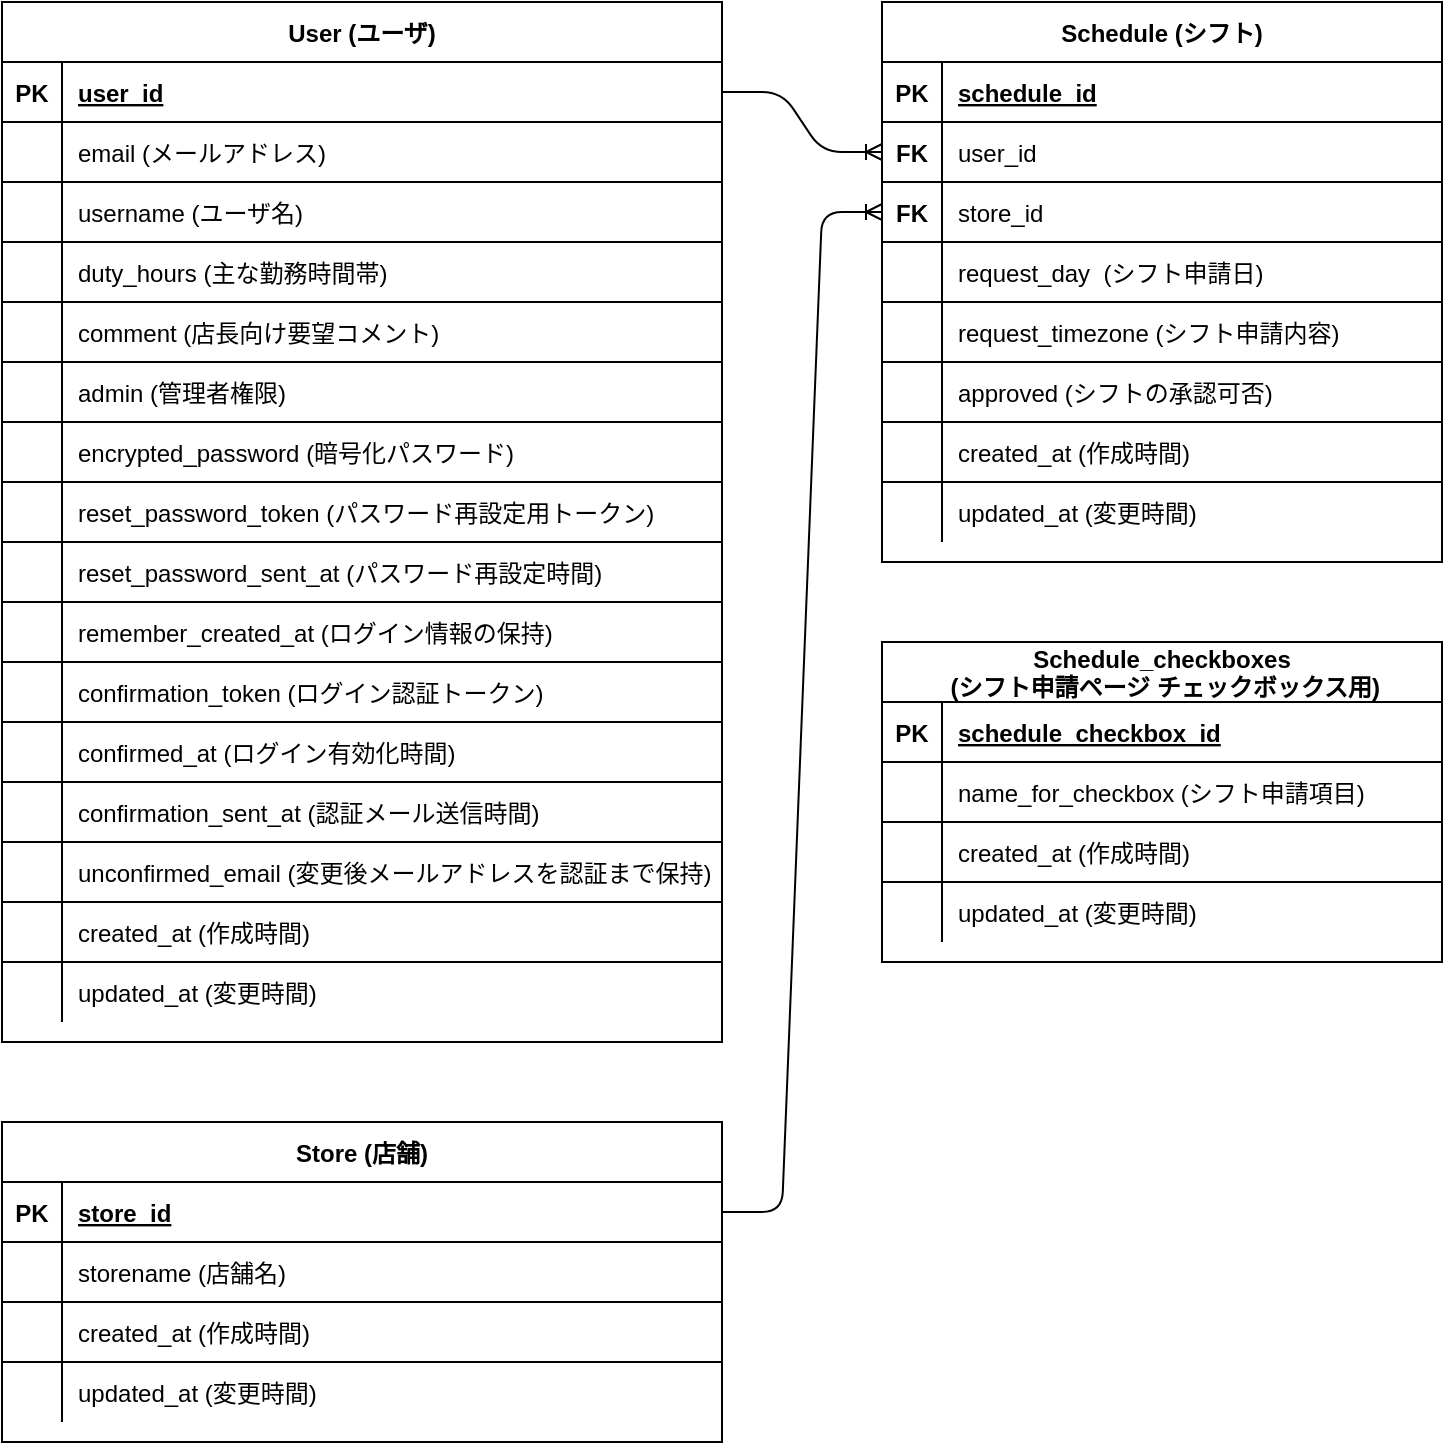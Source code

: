 <mxfile version="13.10.0" type="embed">
    <diagram id="qiYfV35OAwzBabwxM90y" name="Page-1">
        <mxGraphModel dx="1870" dy="536" grid="1" gridSize="10" guides="1" tooltips="1" connect="1" arrows="1" fold="1" page="1" pageScale="1" pageWidth="850" pageHeight="1100" background="#ffffff" math="0" shadow="0">
            <root>
                <mxCell id="0RvLtD72OgFCWskkTrSz-0"/>
                <mxCell id="0RvLtD72OgFCWskkTrSz-1" parent="0RvLtD72OgFCWskkTrSz-0"/>
                <mxCell id="0RvLtD72OgFCWskkTrSz-267" value="User (ユーザ)" style="shape=table;startSize=30;container=1;collapsible=1;childLayout=tableLayout;fixedRows=1;rowLines=1;fontStyle=1;align=center;resizeLast=1;swimlaneFillColor=none;" vertex="1" parent="0RvLtD72OgFCWskkTrSz-1">
                    <mxGeometry x="-40" y="40" width="360" height="520" as="geometry"/>
                </mxCell>
                <mxCell id="0RvLtD72OgFCWskkTrSz-268" value="" style="shape=partialRectangle;collapsible=0;dropTarget=0;pointerEvents=0;fillColor=none;top=0;left=0;bottom=1;right=0;points=[[0,0.5],[1,0.5]];portConstraint=eastwest;fontColor=#000000;strokeColor=#000000;" vertex="1" parent="0RvLtD72OgFCWskkTrSz-267">
                    <mxGeometry y="30" width="360" height="30" as="geometry"/>
                </mxCell>
                <mxCell id="0RvLtD72OgFCWskkTrSz-269" value="PK" style="shape=partialRectangle;connectable=0;fillColor=none;top=0;left=0;bottom=0;right=0;fontStyle=1;overflow=hidden;fontColor=#000000;strokeColor=#000000;" vertex="1" parent="0RvLtD72OgFCWskkTrSz-268">
                    <mxGeometry width="30" height="30" as="geometry"/>
                </mxCell>
                <mxCell id="0RvLtD72OgFCWskkTrSz-270" value="user_id" style="shape=partialRectangle;connectable=0;fillColor=none;top=0;left=0;bottom=0;right=0;align=left;spacingLeft=6;fontStyle=5;overflow=hidden;fontColor=#000000;strokeColor=#000000;" vertex="1" parent="0RvLtD72OgFCWskkTrSz-268">
                    <mxGeometry x="30" width="330" height="30" as="geometry"/>
                </mxCell>
                <mxCell id="0RvLtD72OgFCWskkTrSz-316" style="shape=partialRectangle;collapsible=0;dropTarget=0;pointerEvents=0;fillColor=none;top=0;left=0;bottom=0;right=0;points=[[0,0.5],[1,0.5]];portConstraint=eastwest;fontColor=#000000;strokeColor=#000000;" vertex="1" parent="0RvLtD72OgFCWskkTrSz-267">
                    <mxGeometry y="60" width="360" height="30" as="geometry"/>
                </mxCell>
                <mxCell id="0RvLtD72OgFCWskkTrSz-317" style="shape=partialRectangle;connectable=0;fillColor=none;top=0;left=0;bottom=0;right=0;editable=1;overflow=hidden;fontColor=#000000;strokeColor=#000000;" vertex="1" parent="0RvLtD72OgFCWskkTrSz-316">
                    <mxGeometry width="30" height="30" as="geometry"/>
                </mxCell>
                <mxCell id="0RvLtD72OgFCWskkTrSz-318" value="email (メールアドレス)" style="shape=partialRectangle;connectable=0;fillColor=none;top=0;left=0;bottom=0;right=0;align=left;spacingLeft=6;overflow=hidden;fontColor=#000000;strokeColor=#000000;" vertex="1" parent="0RvLtD72OgFCWskkTrSz-316">
                    <mxGeometry x="30" width="330" height="30" as="geometry"/>
                </mxCell>
                <mxCell id="0RvLtD72OgFCWskkTrSz-271" value="" style="shape=partialRectangle;collapsible=0;dropTarget=0;pointerEvents=0;fillColor=none;top=0;left=0;bottom=0;right=0;points=[[0,0.5],[1,0.5]];portConstraint=eastwest;fontColor=#000000;strokeColor=#000000;" vertex="1" parent="0RvLtD72OgFCWskkTrSz-267">
                    <mxGeometry y="90" width="360" height="30" as="geometry"/>
                </mxCell>
                <mxCell id="0RvLtD72OgFCWskkTrSz-272" value="" style="shape=partialRectangle;connectable=0;fillColor=none;top=0;left=0;bottom=0;right=0;editable=1;overflow=hidden;fontColor=#000000;strokeColor=#000000;" vertex="1" parent="0RvLtD72OgFCWskkTrSz-271">
                    <mxGeometry width="30" height="30" as="geometry"/>
                </mxCell>
                <mxCell id="0RvLtD72OgFCWskkTrSz-273" value="username (ユーザ名)" style="shape=partialRectangle;connectable=0;fillColor=none;top=0;left=0;bottom=0;right=0;align=left;spacingLeft=6;overflow=hidden;fontColor=#000000;strokeColor=#000000;" vertex="1" parent="0RvLtD72OgFCWskkTrSz-271">
                    <mxGeometry x="30" width="330" height="30" as="geometry"/>
                </mxCell>
                <mxCell id="0RvLtD72OgFCWskkTrSz-274" value="" style="shape=partialRectangle;collapsible=0;dropTarget=0;pointerEvents=0;fillColor=none;top=0;left=0;bottom=0;right=0;points=[[0,0.5],[1,0.5]];portConstraint=eastwest;fontColor=#000000;strokeColor=#000000;" vertex="1" parent="0RvLtD72OgFCWskkTrSz-267">
                    <mxGeometry y="120" width="360" height="30" as="geometry"/>
                </mxCell>
                <mxCell id="0RvLtD72OgFCWskkTrSz-275" value="" style="shape=partialRectangle;connectable=0;fillColor=none;top=0;left=0;bottom=0;right=0;editable=1;overflow=hidden;fontColor=#000000;strokeColor=#000000;" vertex="1" parent="0RvLtD72OgFCWskkTrSz-274">
                    <mxGeometry width="30" height="30" as="geometry"/>
                </mxCell>
                <mxCell id="0RvLtD72OgFCWskkTrSz-276" value="duty_hours (主な勤務時間帯)" style="shape=partialRectangle;connectable=0;fillColor=none;top=0;left=0;bottom=0;right=0;align=left;spacingLeft=6;overflow=hidden;fontColor=#000000;strokeColor=#000000;" vertex="1" parent="0RvLtD72OgFCWskkTrSz-274">
                    <mxGeometry x="30" width="330" height="30" as="geometry"/>
                </mxCell>
                <mxCell id="0RvLtD72OgFCWskkTrSz-313" style="shape=partialRectangle;collapsible=0;dropTarget=0;pointerEvents=0;fillColor=none;top=0;left=0;bottom=0;right=0;points=[[0,0.5],[1,0.5]];portConstraint=eastwest;fontColor=#000000;strokeColor=#000000;" vertex="1" parent="0RvLtD72OgFCWskkTrSz-267">
                    <mxGeometry y="150" width="360" height="30" as="geometry"/>
                </mxCell>
                <mxCell id="0RvLtD72OgFCWskkTrSz-314" style="shape=partialRectangle;connectable=0;fillColor=none;top=0;left=0;bottom=0;right=0;editable=1;overflow=hidden;fontColor=#000000;strokeColor=#000000;" vertex="1" parent="0RvLtD72OgFCWskkTrSz-313">
                    <mxGeometry width="30" height="30" as="geometry"/>
                </mxCell>
                <mxCell id="0RvLtD72OgFCWskkTrSz-315" value="comment (店長向け要望コメント)" style="shape=partialRectangle;connectable=0;fillColor=none;top=0;left=0;bottom=0;right=0;align=left;spacingLeft=6;overflow=hidden;fontColor=#000000;strokeColor=#000000;" vertex="1" parent="0RvLtD72OgFCWskkTrSz-313">
                    <mxGeometry x="30" width="330" height="30" as="geometry"/>
                </mxCell>
                <mxCell id="0RvLtD72OgFCWskkTrSz-298" style="shape=partialRectangle;collapsible=0;dropTarget=0;pointerEvents=0;fillColor=none;top=0;left=0;bottom=0;right=0;points=[[0,0.5],[1,0.5]];portConstraint=eastwest;fontColor=#000000;strokeColor=#000000;" vertex="1" parent="0RvLtD72OgFCWskkTrSz-267">
                    <mxGeometry y="180" width="360" height="30" as="geometry"/>
                </mxCell>
                <mxCell id="0RvLtD72OgFCWskkTrSz-299" style="shape=partialRectangle;connectable=0;fillColor=none;top=0;left=0;bottom=0;right=0;editable=1;overflow=hidden;fontColor=#000000;strokeColor=#000000;" vertex="1" parent="0RvLtD72OgFCWskkTrSz-298">
                    <mxGeometry width="30" height="30" as="geometry"/>
                </mxCell>
                <mxCell id="0RvLtD72OgFCWskkTrSz-300" value="admin (管理者権限)" style="shape=partialRectangle;connectable=0;fillColor=none;top=0;left=0;bottom=0;right=0;align=left;spacingLeft=6;overflow=hidden;fontColor=#000000;strokeColor=#000000;" vertex="1" parent="0RvLtD72OgFCWskkTrSz-298">
                    <mxGeometry x="30" width="330" height="30" as="geometry"/>
                </mxCell>
                <mxCell id="AQptyAsEo71RBFRmlG9V-0" style="shape=partialRectangle;collapsible=0;dropTarget=0;pointerEvents=0;fillColor=none;top=0;left=0;bottom=0;right=0;points=[[0,0.5],[1,0.5]];portConstraint=eastwest;fontColor=#000000;strokeColor=#000000;" vertex="1" parent="0RvLtD72OgFCWskkTrSz-267">
                    <mxGeometry y="210" width="360" height="30" as="geometry"/>
                </mxCell>
                <mxCell id="AQptyAsEo71RBFRmlG9V-1" style="shape=partialRectangle;connectable=0;fillColor=none;top=0;left=0;bottom=0;right=0;editable=1;overflow=hidden;fontColor=#000000;strokeColor=#000000;" vertex="1" parent="AQptyAsEo71RBFRmlG9V-0">
                    <mxGeometry width="30" height="30" as="geometry"/>
                </mxCell>
                <mxCell id="AQptyAsEo71RBFRmlG9V-2" value="encrypted_password (暗号化パスワード)" style="shape=partialRectangle;connectable=0;fillColor=none;top=0;left=0;bottom=0;right=0;align=left;spacingLeft=6;overflow=hidden;fontColor=#000000;strokeColor=#000000;" vertex="1" parent="AQptyAsEo71RBFRmlG9V-0">
                    <mxGeometry x="30" width="330" height="30" as="geometry"/>
                </mxCell>
                <mxCell id="0RvLtD72OgFCWskkTrSz-277" value="" style="shape=partialRectangle;collapsible=0;dropTarget=0;pointerEvents=0;fillColor=none;top=0;left=0;bottom=0;right=0;points=[[0,0.5],[1,0.5]];portConstraint=eastwest;fontColor=#000000;strokeColor=#000000;" vertex="1" parent="0RvLtD72OgFCWskkTrSz-267">
                    <mxGeometry y="240" width="360" height="30" as="geometry"/>
                </mxCell>
                <mxCell id="0RvLtD72OgFCWskkTrSz-278" value="" style="shape=partialRectangle;connectable=0;fillColor=none;top=0;left=0;bottom=0;right=0;editable=1;overflow=hidden;fontColor=#000000;strokeColor=#000000;" vertex="1" parent="0RvLtD72OgFCWskkTrSz-277">
                    <mxGeometry width="30" height="30" as="geometry"/>
                </mxCell>
                <mxCell id="0RvLtD72OgFCWskkTrSz-279" value="reset_password_token (パスワード再設定用トークン)" style="shape=partialRectangle;connectable=0;fillColor=none;top=0;left=0;bottom=0;right=0;align=left;spacingLeft=6;overflow=hidden;fontColor=#000000;strokeColor=#000000;" vertex="1" parent="0RvLtD72OgFCWskkTrSz-277">
                    <mxGeometry x="30" width="330" height="30" as="geometry"/>
                </mxCell>
                <mxCell id="0RvLtD72OgFCWskkTrSz-286" style="shape=partialRectangle;collapsible=0;dropTarget=0;pointerEvents=0;fillColor=none;top=0;left=0;bottom=0;right=0;points=[[0,0.5],[1,0.5]];portConstraint=eastwest;fontColor=#000000;strokeColor=#000000;" vertex="1" parent="0RvLtD72OgFCWskkTrSz-267">
                    <mxGeometry y="270" width="360" height="30" as="geometry"/>
                </mxCell>
                <mxCell id="0RvLtD72OgFCWskkTrSz-287" style="shape=partialRectangle;connectable=0;fillColor=none;top=0;left=0;bottom=0;right=0;editable=1;overflow=hidden;fontColor=#000000;strokeColor=#000000;" vertex="1" parent="0RvLtD72OgFCWskkTrSz-286">
                    <mxGeometry width="30" height="30" as="geometry"/>
                </mxCell>
                <mxCell id="0RvLtD72OgFCWskkTrSz-288" value="reset_password_sent_at (パスワード再設定時間)" style="shape=partialRectangle;connectable=0;fillColor=none;top=0;left=0;bottom=0;right=0;align=left;spacingLeft=6;overflow=hidden;fontColor=#000000;strokeColor=#000000;" vertex="1" parent="0RvLtD72OgFCWskkTrSz-286">
                    <mxGeometry x="30" width="330" height="30" as="geometry"/>
                </mxCell>
                <mxCell id="0RvLtD72OgFCWskkTrSz-289" style="shape=partialRectangle;collapsible=0;dropTarget=0;pointerEvents=0;fillColor=none;top=0;left=0;bottom=0;right=0;points=[[0,0.5],[1,0.5]];portConstraint=eastwest;fontColor=#000000;strokeColor=#000000;" vertex="1" parent="0RvLtD72OgFCWskkTrSz-267">
                    <mxGeometry y="300" width="360" height="30" as="geometry"/>
                </mxCell>
                <mxCell id="0RvLtD72OgFCWskkTrSz-290" style="shape=partialRectangle;connectable=0;fillColor=none;top=0;left=0;bottom=0;right=0;editable=1;overflow=hidden;fontColor=#000000;strokeColor=#000000;" vertex="1" parent="0RvLtD72OgFCWskkTrSz-289">
                    <mxGeometry width="30" height="30" as="geometry"/>
                </mxCell>
                <mxCell id="0RvLtD72OgFCWskkTrSz-291" value="remember_created_at (ログイン情報の保持)" style="shape=partialRectangle;connectable=0;fillColor=none;top=0;left=0;bottom=0;right=0;align=left;spacingLeft=6;overflow=hidden;fontColor=#000000;strokeColor=#000000;" vertex="1" parent="0RvLtD72OgFCWskkTrSz-289">
                    <mxGeometry x="30" width="330" height="30" as="geometry"/>
                </mxCell>
                <mxCell id="0RvLtD72OgFCWskkTrSz-292" style="shape=partialRectangle;collapsible=0;dropTarget=0;pointerEvents=0;fillColor=none;top=0;left=0;bottom=0;right=0;points=[[0,0.5],[1,0.5]];portConstraint=eastwest;fontColor=#000000;strokeColor=#000000;" vertex="1" parent="0RvLtD72OgFCWskkTrSz-267">
                    <mxGeometry y="330" width="360" height="30" as="geometry"/>
                </mxCell>
                <mxCell id="0RvLtD72OgFCWskkTrSz-293" style="shape=partialRectangle;connectable=0;fillColor=none;top=0;left=0;bottom=0;right=0;editable=1;overflow=hidden;fontColor=#000000;strokeColor=#000000;" vertex="1" parent="0RvLtD72OgFCWskkTrSz-292">
                    <mxGeometry width="30" height="30" as="geometry"/>
                </mxCell>
                <mxCell id="0RvLtD72OgFCWskkTrSz-294" value="confirmation_token (ログイン認証トークン)" style="shape=partialRectangle;connectable=0;fillColor=none;top=0;left=0;bottom=0;right=0;align=left;spacingLeft=6;overflow=hidden;fontColor=#000000;strokeColor=#000000;" vertex="1" parent="0RvLtD72OgFCWskkTrSz-292">
                    <mxGeometry x="30" width="330" height="30" as="geometry"/>
                </mxCell>
                <mxCell id="0RvLtD72OgFCWskkTrSz-295" style="shape=partialRectangle;collapsible=0;dropTarget=0;pointerEvents=0;fillColor=none;top=0;left=0;bottom=0;right=0;points=[[0,0.5],[1,0.5]];portConstraint=eastwest;fontColor=#000000;strokeColor=#000000;" vertex="1" parent="0RvLtD72OgFCWskkTrSz-267">
                    <mxGeometry y="360" width="360" height="30" as="geometry"/>
                </mxCell>
                <mxCell id="0RvLtD72OgFCWskkTrSz-296" style="shape=partialRectangle;connectable=0;fillColor=none;top=0;left=0;bottom=0;right=0;editable=1;overflow=hidden;fontColor=#000000;strokeColor=#000000;" vertex="1" parent="0RvLtD72OgFCWskkTrSz-295">
                    <mxGeometry width="30" height="30" as="geometry"/>
                </mxCell>
                <mxCell id="0RvLtD72OgFCWskkTrSz-297" value="confirmed_at (ログイン有効化時間)" style="shape=partialRectangle;connectable=0;fillColor=none;top=0;left=0;bottom=0;right=0;align=left;spacingLeft=6;overflow=hidden;fontColor=#000000;strokeColor=#000000;" vertex="1" parent="0RvLtD72OgFCWskkTrSz-295">
                    <mxGeometry x="30" width="330" height="30" as="geometry"/>
                </mxCell>
                <mxCell id="0RvLtD72OgFCWskkTrSz-310" style="shape=partialRectangle;collapsible=0;dropTarget=0;pointerEvents=0;fillColor=none;top=0;left=0;bottom=0;right=0;points=[[0,0.5],[1,0.5]];portConstraint=eastwest;fontColor=#000000;strokeColor=#000000;" vertex="1" parent="0RvLtD72OgFCWskkTrSz-267">
                    <mxGeometry y="390" width="360" height="30" as="geometry"/>
                </mxCell>
                <mxCell id="0RvLtD72OgFCWskkTrSz-311" style="shape=partialRectangle;connectable=0;fillColor=none;top=0;left=0;bottom=0;right=0;editable=1;overflow=hidden;fontColor=#000000;strokeColor=#000000;" vertex="1" parent="0RvLtD72OgFCWskkTrSz-310">
                    <mxGeometry width="30" height="30" as="geometry"/>
                </mxCell>
                <mxCell id="0RvLtD72OgFCWskkTrSz-312" value="confirmation_sent_at (認証メール送信時間)" style="shape=partialRectangle;connectable=0;fillColor=none;top=0;left=0;bottom=0;right=0;align=left;spacingLeft=6;overflow=hidden;fontColor=#000000;strokeColor=#000000;" vertex="1" parent="0RvLtD72OgFCWskkTrSz-310">
                    <mxGeometry x="30" width="330" height="30" as="geometry"/>
                </mxCell>
                <mxCell id="0RvLtD72OgFCWskkTrSz-307" style="shape=partialRectangle;collapsible=0;dropTarget=0;pointerEvents=0;fillColor=none;top=0;left=0;bottom=0;right=0;points=[[0,0.5],[1,0.5]];portConstraint=eastwest;fontColor=#000000;strokeColor=#000000;" vertex="1" parent="0RvLtD72OgFCWskkTrSz-267">
                    <mxGeometry y="420" width="360" height="30" as="geometry"/>
                </mxCell>
                <mxCell id="0RvLtD72OgFCWskkTrSz-308" style="shape=partialRectangle;connectable=0;fillColor=none;top=0;left=0;bottom=0;right=0;editable=1;overflow=hidden;fontColor=#000000;strokeColor=#000000;" vertex="1" parent="0RvLtD72OgFCWskkTrSz-307">
                    <mxGeometry width="30" height="30" as="geometry"/>
                </mxCell>
                <mxCell id="0RvLtD72OgFCWskkTrSz-309" value="unconfirmed_email (変更後メールアドレスを認証まで保持)" style="shape=partialRectangle;connectable=0;fillColor=none;top=0;left=0;bottom=0;right=0;align=left;spacingLeft=6;overflow=hidden;fontColor=#000000;strokeColor=#000000;" vertex="1" parent="0RvLtD72OgFCWskkTrSz-307">
                    <mxGeometry x="30" width="330" height="30" as="geometry"/>
                </mxCell>
                <mxCell id="0RvLtD72OgFCWskkTrSz-304" style="shape=partialRectangle;collapsible=0;dropTarget=0;pointerEvents=0;fillColor=none;top=0;left=0;bottom=0;right=0;points=[[0,0.5],[1,0.5]];portConstraint=eastwest;fontColor=#000000;strokeColor=#000000;" vertex="1" parent="0RvLtD72OgFCWskkTrSz-267">
                    <mxGeometry y="450" width="360" height="30" as="geometry"/>
                </mxCell>
                <mxCell id="0RvLtD72OgFCWskkTrSz-305" style="shape=partialRectangle;connectable=0;fillColor=none;top=0;left=0;bottom=0;right=0;editable=1;overflow=hidden;fontColor=#000000;strokeColor=#000000;" vertex="1" parent="0RvLtD72OgFCWskkTrSz-304">
                    <mxGeometry width="30" height="30" as="geometry"/>
                </mxCell>
                <mxCell id="0RvLtD72OgFCWskkTrSz-306" value="created_at (作成時間)" style="shape=partialRectangle;connectable=0;fillColor=none;top=0;left=0;bottom=0;right=0;align=left;spacingLeft=6;overflow=hidden;fontColor=#000000;strokeColor=#000000;" vertex="1" parent="0RvLtD72OgFCWskkTrSz-304">
                    <mxGeometry x="30" width="330" height="30" as="geometry"/>
                </mxCell>
                <mxCell id="0RvLtD72OgFCWskkTrSz-301" style="shape=partialRectangle;collapsible=0;dropTarget=0;pointerEvents=0;fillColor=none;top=0;left=0;bottom=0;right=0;points=[[0,0.5],[1,0.5]];portConstraint=eastwest;fontColor=#000000;strokeColor=#000000;" vertex="1" parent="0RvLtD72OgFCWskkTrSz-267">
                    <mxGeometry y="480" width="360" height="30" as="geometry"/>
                </mxCell>
                <mxCell id="0RvLtD72OgFCWskkTrSz-302" style="shape=partialRectangle;connectable=0;fillColor=none;top=0;left=0;bottom=0;right=0;editable=1;overflow=hidden;fontColor=#000000;strokeColor=#000000;" vertex="1" parent="0RvLtD72OgFCWskkTrSz-301">
                    <mxGeometry width="30" height="30" as="geometry"/>
                </mxCell>
                <mxCell id="0RvLtD72OgFCWskkTrSz-303" value="updated_at (変更時間)" style="shape=partialRectangle;connectable=0;fillColor=none;top=0;left=0;bottom=0;right=0;align=left;spacingLeft=6;overflow=hidden;fontColor=#000000;strokeColor=#000000;" vertex="1" parent="0RvLtD72OgFCWskkTrSz-301">
                    <mxGeometry x="30" width="330" height="30" as="geometry"/>
                </mxCell>
                <mxCell id="0RvLtD72OgFCWskkTrSz-358" value="Store (店舗)" style="shape=table;startSize=30;container=1;collapsible=1;childLayout=tableLayout;fixedRows=1;rowLines=1;fontStyle=1;align=center;resizeLast=1;" vertex="1" parent="0RvLtD72OgFCWskkTrSz-1">
                    <mxGeometry x="-40" y="600" width="360" height="160" as="geometry"/>
                </mxCell>
                <mxCell id="0RvLtD72OgFCWskkTrSz-359" value="" style="shape=partialRectangle;collapsible=0;dropTarget=0;pointerEvents=0;fillColor=none;top=0;left=0;bottom=1;right=0;points=[[0,0.5],[1,0.5]];portConstraint=eastwest;fontColor=#000000;strokeColor=#000000;" vertex="1" parent="0RvLtD72OgFCWskkTrSz-358">
                    <mxGeometry y="30" width="360" height="30" as="geometry"/>
                </mxCell>
                <mxCell id="0RvLtD72OgFCWskkTrSz-360" value="PK" style="shape=partialRectangle;connectable=0;fillColor=none;top=0;left=0;bottom=0;right=0;fontStyle=1;overflow=hidden;fontColor=#000000;strokeColor=#000000;" vertex="1" parent="0RvLtD72OgFCWskkTrSz-359">
                    <mxGeometry width="30" height="30" as="geometry"/>
                </mxCell>
                <mxCell id="0RvLtD72OgFCWskkTrSz-361" value="store_id" style="shape=partialRectangle;connectable=0;fillColor=none;top=0;left=0;bottom=0;right=0;align=left;spacingLeft=6;fontStyle=5;overflow=hidden;fontColor=#000000;strokeColor=#000000;" vertex="1" parent="0RvLtD72OgFCWskkTrSz-359">
                    <mxGeometry x="30" width="330" height="30" as="geometry"/>
                </mxCell>
                <mxCell id="0RvLtD72OgFCWskkTrSz-362" style="shape=partialRectangle;collapsible=0;dropTarget=0;pointerEvents=0;fillColor=none;top=0;left=0;bottom=0;right=0;points=[[0,0.5],[1,0.5]];portConstraint=eastwest;fontColor=#000000;strokeColor=#000000;" vertex="1" parent="0RvLtD72OgFCWskkTrSz-358">
                    <mxGeometry y="60" width="360" height="30" as="geometry"/>
                </mxCell>
                <mxCell id="0RvLtD72OgFCWskkTrSz-363" style="shape=partialRectangle;connectable=0;fillColor=none;top=0;left=0;bottom=0;right=0;editable=1;overflow=hidden;fontColor=#000000;strokeColor=#000000;" vertex="1" parent="0RvLtD72OgFCWskkTrSz-362">
                    <mxGeometry width="30" height="30" as="geometry"/>
                </mxCell>
                <mxCell id="0RvLtD72OgFCWskkTrSz-364" value="storename (店舗名)" style="shape=partialRectangle;connectable=0;fillColor=none;top=0;left=0;bottom=0;right=0;align=left;spacingLeft=6;overflow=hidden;fontColor=#000000;strokeColor=#000000;" vertex="1" parent="0RvLtD72OgFCWskkTrSz-362">
                    <mxGeometry x="30" width="330" height="30" as="geometry"/>
                </mxCell>
                <mxCell id="0RvLtD72OgFCWskkTrSz-398" style="shape=partialRectangle;collapsible=0;dropTarget=0;pointerEvents=0;fillColor=none;top=0;left=0;bottom=0;right=0;points=[[0,0.5],[1,0.5]];portConstraint=eastwest;fontColor=#000000;strokeColor=#000000;" vertex="1" parent="0RvLtD72OgFCWskkTrSz-358">
                    <mxGeometry y="90" width="360" height="30" as="geometry"/>
                </mxCell>
                <mxCell id="0RvLtD72OgFCWskkTrSz-399" style="shape=partialRectangle;connectable=0;fillColor=none;top=0;left=0;bottom=0;right=0;editable=1;overflow=hidden;fontColor=#000000;strokeColor=#000000;" vertex="1" parent="0RvLtD72OgFCWskkTrSz-398">
                    <mxGeometry width="30" height="30" as="geometry"/>
                </mxCell>
                <mxCell id="0RvLtD72OgFCWskkTrSz-400" value="created_at (作成時間)" style="shape=partialRectangle;connectable=0;fillColor=none;top=0;left=0;bottom=0;right=0;align=left;spacingLeft=6;overflow=hidden;fontColor=#000000;strokeColor=#000000;" vertex="1" parent="0RvLtD72OgFCWskkTrSz-398">
                    <mxGeometry x="30" width="330" height="30" as="geometry"/>
                </mxCell>
                <mxCell id="0RvLtD72OgFCWskkTrSz-401" style="shape=partialRectangle;collapsible=0;dropTarget=0;pointerEvents=0;fillColor=none;top=0;left=0;bottom=0;right=0;points=[[0,0.5],[1,0.5]];portConstraint=eastwest;fontColor=#000000;strokeColor=#000000;" vertex="1" parent="0RvLtD72OgFCWskkTrSz-358">
                    <mxGeometry y="120" width="360" height="30" as="geometry"/>
                </mxCell>
                <mxCell id="0RvLtD72OgFCWskkTrSz-402" style="shape=partialRectangle;connectable=0;fillColor=none;top=0;left=0;bottom=0;right=0;editable=1;overflow=hidden;fontColor=#000000;strokeColor=#000000;" vertex="1" parent="0RvLtD72OgFCWskkTrSz-401">
                    <mxGeometry width="30" height="30" as="geometry"/>
                </mxCell>
                <mxCell id="0RvLtD72OgFCWskkTrSz-403" value="updated_at (変更時間)" style="shape=partialRectangle;connectable=0;fillColor=none;top=0;left=0;bottom=0;right=0;align=left;spacingLeft=6;overflow=hidden;fontColor=#000000;labelBorderColor=none;strokeColor=#000000;" vertex="1" parent="0RvLtD72OgFCWskkTrSz-401">
                    <mxGeometry x="30" width="330" height="30" as="geometry"/>
                </mxCell>
                <mxCell id="0RvLtD72OgFCWskkTrSz-404" value="Schedule (シフト)" style="shape=table;startSize=30;container=1;collapsible=1;childLayout=tableLayout;fixedRows=1;rowLines=1;fontStyle=1;align=center;resizeLast=1;" vertex="1" parent="0RvLtD72OgFCWskkTrSz-1">
                    <mxGeometry x="400" y="40" width="280" height="280" as="geometry"/>
                </mxCell>
                <mxCell id="0RvLtD72OgFCWskkTrSz-405" value="" style="shape=partialRectangle;collapsible=0;dropTarget=0;pointerEvents=0;fillColor=none;top=0;left=0;bottom=1;right=0;points=[[0,0.5],[1,0.5]];portConstraint=eastwest;fontColor=#000000;strokeColor=#000000;" vertex="1" parent="0RvLtD72OgFCWskkTrSz-404">
                    <mxGeometry y="30" width="280" height="30" as="geometry"/>
                </mxCell>
                <mxCell id="0RvLtD72OgFCWskkTrSz-406" value="PK" style="shape=partialRectangle;connectable=0;fillColor=none;top=0;left=0;bottom=0;right=0;fontStyle=1;overflow=hidden;fontColor=#000000;strokeColor=#000000;" vertex="1" parent="0RvLtD72OgFCWskkTrSz-405">
                    <mxGeometry width="30" height="30" as="geometry"/>
                </mxCell>
                <mxCell id="0RvLtD72OgFCWskkTrSz-407" value="schedule_id" style="shape=partialRectangle;connectable=0;fillColor=none;top=0;left=0;bottom=0;right=0;align=left;spacingLeft=6;fontStyle=5;overflow=hidden;fontColor=#000000;strokeColor=#000000;" vertex="1" parent="0RvLtD72OgFCWskkTrSz-405">
                    <mxGeometry x="30" width="250" height="30" as="geometry"/>
                </mxCell>
                <mxCell id="0RvLtD72OgFCWskkTrSz-411" value="" style="shape=partialRectangle;collapsible=0;dropTarget=0;pointerEvents=0;fillColor=none;top=0;left=0;bottom=0;right=0;points=[[0,0.5],[1,0.5]];portConstraint=eastwest;fontColor=#000000;strokeColor=#000000;" vertex="1" parent="0RvLtD72OgFCWskkTrSz-404">
                    <mxGeometry y="60" width="280" height="30" as="geometry"/>
                </mxCell>
                <mxCell id="0RvLtD72OgFCWskkTrSz-412" value="FK" style="shape=partialRectangle;connectable=0;fillColor=none;top=0;left=0;bottom=0;right=0;editable=1;overflow=hidden;fontStyle=1;fontColor=#000000;strokeColor=#000000;" vertex="1" parent="0RvLtD72OgFCWskkTrSz-411">
                    <mxGeometry width="30" height="30" as="geometry"/>
                </mxCell>
                <mxCell id="0RvLtD72OgFCWskkTrSz-413" value="user_id" style="shape=partialRectangle;connectable=0;fillColor=none;top=0;left=0;bottom=0;right=0;align=left;spacingLeft=6;overflow=hidden;fontColor=#000000;strokeColor=#000000;" vertex="1" parent="0RvLtD72OgFCWskkTrSz-411">
                    <mxGeometry x="30" width="250" height="30" as="geometry"/>
                </mxCell>
                <mxCell id="0RvLtD72OgFCWskkTrSz-408" style="shape=partialRectangle;collapsible=0;dropTarget=0;pointerEvents=0;fillColor=none;top=0;left=0;bottom=0;right=0;points=[[0,0.5],[1,0.5]];portConstraint=eastwest;fontColor=#000000;strokeColor=#000000;" vertex="1" parent="0RvLtD72OgFCWskkTrSz-404">
                    <mxGeometry y="90" width="280" height="30" as="geometry"/>
                </mxCell>
                <mxCell id="0RvLtD72OgFCWskkTrSz-409" value="FK" style="shape=partialRectangle;connectable=0;fillColor=none;top=0;left=0;bottom=0;right=0;editable=1;overflow=hidden;fontStyle=1;fontColor=#000000;strokeColor=#000000;" vertex="1" parent="0RvLtD72OgFCWskkTrSz-408">
                    <mxGeometry width="30" height="30" as="geometry"/>
                </mxCell>
                <mxCell id="0RvLtD72OgFCWskkTrSz-410" value="store_id" style="shape=partialRectangle;connectable=0;fillColor=none;top=0;left=0;bottom=0;right=0;align=left;spacingLeft=6;overflow=hidden;fontColor=#000000;strokeColor=#000000;" vertex="1" parent="0RvLtD72OgFCWskkTrSz-408">
                    <mxGeometry x="30" width="250" height="30" as="geometry"/>
                </mxCell>
                <mxCell id="0RvLtD72OgFCWskkTrSz-439" style="shape=partialRectangle;collapsible=0;dropTarget=0;pointerEvents=0;fillColor=none;top=0;left=0;bottom=0;right=0;points=[[0,0.5],[1,0.5]];portConstraint=eastwest;fontColor=#000000;strokeColor=#000000;" vertex="1" parent="0RvLtD72OgFCWskkTrSz-404">
                    <mxGeometry y="120" width="280" height="30" as="geometry"/>
                </mxCell>
                <mxCell id="0RvLtD72OgFCWskkTrSz-440" style="shape=partialRectangle;connectable=0;fillColor=none;top=0;left=0;bottom=0;right=0;editable=1;overflow=hidden;fontStyle=1;fontColor=#000000;strokeColor=#000000;" vertex="1" parent="0RvLtD72OgFCWskkTrSz-439">
                    <mxGeometry width="30" height="30" as="geometry"/>
                </mxCell>
                <mxCell id="0RvLtD72OgFCWskkTrSz-441" value="request_day  (シフト申請日)" style="shape=partialRectangle;connectable=0;fillColor=none;top=0;left=0;bottom=0;right=0;align=left;spacingLeft=6;overflow=hidden;fontColor=#000000;strokeColor=#000000;" vertex="1" parent="0RvLtD72OgFCWskkTrSz-439">
                    <mxGeometry x="30" width="250" height="30" as="geometry"/>
                </mxCell>
                <mxCell id="0RvLtD72OgFCWskkTrSz-436" style="shape=partialRectangle;collapsible=0;dropTarget=0;pointerEvents=0;fillColor=none;top=0;left=0;bottom=0;right=0;points=[[0,0.5],[1,0.5]];portConstraint=eastwest;fontColor=#000000;strokeColor=#000000;" vertex="1" parent="0RvLtD72OgFCWskkTrSz-404">
                    <mxGeometry y="150" width="280" height="30" as="geometry"/>
                </mxCell>
                <mxCell id="0RvLtD72OgFCWskkTrSz-437" style="shape=partialRectangle;connectable=0;fillColor=none;top=0;left=0;bottom=0;right=0;editable=1;overflow=hidden;fontStyle=1;fontColor=#000000;strokeColor=#000000;" vertex="1" parent="0RvLtD72OgFCWskkTrSz-436">
                    <mxGeometry width="30" height="30" as="geometry"/>
                </mxCell>
                <mxCell id="0RvLtD72OgFCWskkTrSz-438" value="request_timezone (シフト申請内容)" style="shape=partialRectangle;connectable=0;fillColor=none;top=0;left=0;bottom=0;right=0;align=left;spacingLeft=6;overflow=hidden;fontColor=#000000;strokeColor=#000000;" vertex="1" parent="0RvLtD72OgFCWskkTrSz-436">
                    <mxGeometry x="30" width="250" height="30" as="geometry"/>
                </mxCell>
                <mxCell id="0RvLtD72OgFCWskkTrSz-433" style="shape=partialRectangle;collapsible=0;dropTarget=0;pointerEvents=0;fillColor=none;top=0;left=0;bottom=0;right=0;points=[[0,0.5],[1,0.5]];portConstraint=eastwest;fontColor=#000000;strokeColor=#000000;" vertex="1" parent="0RvLtD72OgFCWskkTrSz-404">
                    <mxGeometry y="180" width="280" height="30" as="geometry"/>
                </mxCell>
                <mxCell id="0RvLtD72OgFCWskkTrSz-434" style="shape=partialRectangle;connectable=0;fillColor=none;top=0;left=0;bottom=0;right=0;editable=1;overflow=hidden;fontStyle=1;fontColor=#000000;strokeColor=#000000;" vertex="1" parent="0RvLtD72OgFCWskkTrSz-433">
                    <mxGeometry width="30" height="30" as="geometry"/>
                </mxCell>
                <mxCell id="0RvLtD72OgFCWskkTrSz-435" value="approved (シフトの承認可否)" style="shape=partialRectangle;connectable=0;fillColor=none;top=0;left=0;bottom=0;right=0;align=left;spacingLeft=6;overflow=hidden;fontColor=#000000;strokeColor=#000000;" vertex="1" parent="0RvLtD72OgFCWskkTrSz-433">
                    <mxGeometry x="30" width="250" height="30" as="geometry"/>
                </mxCell>
                <mxCell id="0RvLtD72OgFCWskkTrSz-414" style="shape=partialRectangle;collapsible=0;dropTarget=0;pointerEvents=0;fillColor=none;top=0;left=0;bottom=0;right=0;points=[[0,0.5],[1,0.5]];portConstraint=eastwest;fontColor=#000000;strokeColor=#000000;" vertex="1" parent="0RvLtD72OgFCWskkTrSz-404">
                    <mxGeometry y="210" width="280" height="30" as="geometry"/>
                </mxCell>
                <mxCell id="0RvLtD72OgFCWskkTrSz-415" style="shape=partialRectangle;connectable=0;fillColor=none;top=0;left=0;bottom=0;right=0;editable=1;overflow=hidden;fontColor=#000000;strokeColor=#000000;" vertex="1" parent="0RvLtD72OgFCWskkTrSz-414">
                    <mxGeometry width="30" height="30" as="geometry"/>
                </mxCell>
                <mxCell id="0RvLtD72OgFCWskkTrSz-416" value="created_at (作成時間)" style="shape=partialRectangle;connectable=0;fillColor=none;top=0;left=0;bottom=0;right=0;align=left;spacingLeft=6;overflow=hidden;fontColor=#000000;strokeColor=#000000;" vertex="1" parent="0RvLtD72OgFCWskkTrSz-414">
                    <mxGeometry x="30" width="250" height="30" as="geometry"/>
                </mxCell>
                <mxCell id="0RvLtD72OgFCWskkTrSz-417" style="shape=partialRectangle;collapsible=0;dropTarget=0;pointerEvents=0;fillColor=none;top=0;left=0;bottom=0;right=0;points=[[0,0.5],[1,0.5]];portConstraint=eastwest;fontColor=#000000;strokeColor=#000000;" vertex="1" parent="0RvLtD72OgFCWskkTrSz-404">
                    <mxGeometry y="240" width="280" height="30" as="geometry"/>
                </mxCell>
                <mxCell id="0RvLtD72OgFCWskkTrSz-418" style="shape=partialRectangle;connectable=0;fillColor=none;top=0;left=0;bottom=0;right=0;editable=1;overflow=hidden;fontColor=#000000;strokeColor=#000000;" vertex="1" parent="0RvLtD72OgFCWskkTrSz-417">
                    <mxGeometry width="30" height="30" as="geometry"/>
                </mxCell>
                <mxCell id="0RvLtD72OgFCWskkTrSz-419" value="updated_at (変更時間)" style="shape=partialRectangle;connectable=0;fillColor=none;top=0;left=0;bottom=0;right=0;align=left;spacingLeft=6;overflow=hidden;fontColor=#000000;strokeColor=#000000;" vertex="1" parent="0RvLtD72OgFCWskkTrSz-417">
                    <mxGeometry x="30" width="250" height="30" as="geometry"/>
                </mxCell>
                <mxCell id="0RvLtD72OgFCWskkTrSz-442" value="Schedule_checkboxes&#10; (シフト申請ページ チェックボックス用)" style="shape=table;startSize=30;container=1;collapsible=1;childLayout=tableLayout;fixedRows=1;rowLines=1;fontStyle=1;align=center;resizeLast=1;" vertex="1" parent="0RvLtD72OgFCWskkTrSz-1">
                    <mxGeometry x="400" y="360" width="280" height="160" as="geometry"/>
                </mxCell>
                <mxCell id="0RvLtD72OgFCWskkTrSz-443" value="" style="shape=partialRectangle;collapsible=0;dropTarget=0;pointerEvents=0;fillColor=none;top=0;left=0;bottom=1;right=0;points=[[0,0.5],[1,0.5]];portConstraint=eastwest;fontColor=#000000;strokeColor=#000000;" vertex="1" parent="0RvLtD72OgFCWskkTrSz-442">
                    <mxGeometry y="30" width="280" height="30" as="geometry"/>
                </mxCell>
                <mxCell id="0RvLtD72OgFCWskkTrSz-444" value="PK" style="shape=partialRectangle;connectable=0;fillColor=none;top=0;left=0;bottom=0;right=0;fontStyle=1;overflow=hidden;fontColor=#000000;strokeColor=#000000;" vertex="1" parent="0RvLtD72OgFCWskkTrSz-443">
                    <mxGeometry width="30" height="30" as="geometry"/>
                </mxCell>
                <mxCell id="0RvLtD72OgFCWskkTrSz-445" value="schedule_checkbox_id" style="shape=partialRectangle;connectable=0;fillColor=none;top=0;left=0;bottom=0;right=0;align=left;spacingLeft=6;fontStyle=5;overflow=hidden;fontColor=#000000;strokeColor=#000000;" vertex="1" parent="0RvLtD72OgFCWskkTrSz-443">
                    <mxGeometry x="30" width="250" height="30" as="geometry"/>
                </mxCell>
                <mxCell id="0RvLtD72OgFCWskkTrSz-446" style="shape=partialRectangle;collapsible=0;dropTarget=0;pointerEvents=0;fillColor=none;top=0;left=0;bottom=0;right=0;points=[[0,0.5],[1,0.5]];portConstraint=eastwest;fontColor=#000000;strokeColor=#000000;" vertex="1" parent="0RvLtD72OgFCWskkTrSz-442">
                    <mxGeometry y="60" width="280" height="30" as="geometry"/>
                </mxCell>
                <mxCell id="0RvLtD72OgFCWskkTrSz-447" style="shape=partialRectangle;connectable=0;fillColor=none;top=0;left=0;bottom=0;right=0;editable=1;overflow=hidden;fontColor=#000000;strokeColor=#000000;" vertex="1" parent="0RvLtD72OgFCWskkTrSz-446">
                    <mxGeometry width="30" height="30" as="geometry"/>
                </mxCell>
                <mxCell id="0RvLtD72OgFCWskkTrSz-448" value="name_for_checkbox (シフト申請項目)" style="shape=partialRectangle;connectable=0;fillColor=none;top=0;left=0;bottom=0;right=0;align=left;spacingLeft=6;overflow=hidden;fontColor=#000000;strokeColor=#000000;" vertex="1" parent="0RvLtD72OgFCWskkTrSz-446">
                    <mxGeometry x="30" width="250" height="30" as="geometry"/>
                </mxCell>
                <mxCell id="0RvLtD72OgFCWskkTrSz-452" style="shape=partialRectangle;collapsible=0;dropTarget=0;pointerEvents=0;fillColor=none;top=0;left=0;bottom=0;right=0;points=[[0,0.5],[1,0.5]];portConstraint=eastwest;fontColor=#000000;strokeColor=#000000;" vertex="1" parent="0RvLtD72OgFCWskkTrSz-442">
                    <mxGeometry y="90" width="280" height="30" as="geometry"/>
                </mxCell>
                <mxCell id="0RvLtD72OgFCWskkTrSz-453" style="shape=partialRectangle;connectable=0;fillColor=none;top=0;left=0;bottom=0;right=0;editable=1;overflow=hidden;fontColor=#000000;strokeColor=#000000;" vertex="1" parent="0RvLtD72OgFCWskkTrSz-452">
                    <mxGeometry width="30" height="30" as="geometry"/>
                </mxCell>
                <mxCell id="0RvLtD72OgFCWskkTrSz-454" value="created_at (作成時間)" style="shape=partialRectangle;connectable=0;fillColor=none;top=0;left=0;bottom=0;right=0;align=left;spacingLeft=6;overflow=hidden;fontColor=#000000;strokeColor=#000000;" vertex="1" parent="0RvLtD72OgFCWskkTrSz-452">
                    <mxGeometry x="30" width="250" height="30" as="geometry"/>
                </mxCell>
                <mxCell id="0RvLtD72OgFCWskkTrSz-455" style="shape=partialRectangle;collapsible=0;dropTarget=0;pointerEvents=0;fillColor=none;top=0;left=0;bottom=0;right=0;points=[[0,0.5],[1,0.5]];portConstraint=eastwest;fontColor=#000000;strokeColor=#000000;" vertex="1" parent="0RvLtD72OgFCWskkTrSz-442">
                    <mxGeometry y="120" width="280" height="30" as="geometry"/>
                </mxCell>
                <mxCell id="0RvLtD72OgFCWskkTrSz-456" style="shape=partialRectangle;connectable=0;fillColor=none;top=0;left=0;bottom=0;right=0;editable=1;overflow=hidden;fontColor=#000000;strokeColor=#000000;" vertex="1" parent="0RvLtD72OgFCWskkTrSz-455">
                    <mxGeometry width="30" height="30" as="geometry"/>
                </mxCell>
                <mxCell id="0RvLtD72OgFCWskkTrSz-457" value="updated_at (変更時間)" style="shape=partialRectangle;connectable=0;fillColor=none;top=0;left=0;bottom=0;right=0;align=left;spacingLeft=6;overflow=hidden;fontColor=#000000;strokeColor=#000000;" vertex="1" parent="0RvLtD72OgFCWskkTrSz-455">
                    <mxGeometry x="30" width="250" height="30" as="geometry"/>
                </mxCell>
                <mxCell id="0RvLtD72OgFCWskkTrSz-458" value="" style="edgeStyle=entityRelationEdgeStyle;fontSize=12;html=1;endArrow=ERoneToMany;exitX=1;exitY=0.5;exitDx=0;exitDy=0;entryX=0;entryY=0.5;entryDx=0;entryDy=0;fontColor=#000000;strokeColor=#000000;" edge="1" parent="0RvLtD72OgFCWskkTrSz-1" source="0RvLtD72OgFCWskkTrSz-359" target="0RvLtD72OgFCWskkTrSz-408">
                    <mxGeometry width="100" height="100" relative="1" as="geometry">
                        <mxPoint x="370" y="430" as="sourcePoint"/>
                        <mxPoint x="470" y="330" as="targetPoint"/>
                    </mxGeometry>
                </mxCell>
                <mxCell id="0RvLtD72OgFCWskkTrSz-459" value="" style="edgeStyle=entityRelationEdgeStyle;fontSize=12;html=1;endArrow=ERoneToMany;exitX=1;exitY=0.5;exitDx=0;exitDy=0;entryX=0;entryY=0.5;entryDx=0;entryDy=0;fontColor=#000000;strokeColor=#000000;" edge="1" parent="0RvLtD72OgFCWskkTrSz-1" source="0RvLtD72OgFCWskkTrSz-268" target="0RvLtD72OgFCWskkTrSz-411">
                    <mxGeometry width="100" height="100" relative="1" as="geometry">
                        <mxPoint x="310" y="320" as="sourcePoint"/>
                        <mxPoint x="370" y="350" as="targetPoint"/>
                    </mxGeometry>
                </mxCell>
            </root>
        </mxGraphModel>
    </diagram>
</mxfile>